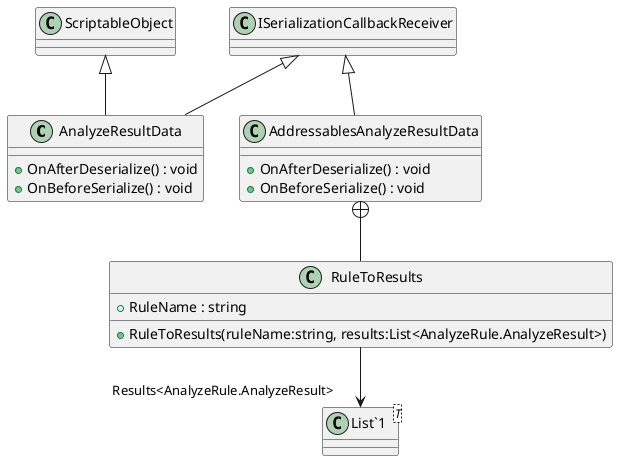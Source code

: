 @startuml
class AnalyzeResultData {
    + OnAfterDeserialize() : void
    + OnBeforeSerialize() : void
}
class AddressablesAnalyzeResultData {
    + OnAfterDeserialize() : void
    + OnBeforeSerialize() : void
}
class RuleToResults {
    + RuleName : string
    + RuleToResults(ruleName:string, results:List<AnalyzeRule.AnalyzeResult>)
}
class "List`1"<T> {
}
ScriptableObject <|-- AnalyzeResultData
ISerializationCallbackReceiver <|-- AnalyzeResultData
ISerializationCallbackReceiver <|-- AddressablesAnalyzeResultData
AddressablesAnalyzeResultData +-- RuleToResults
RuleToResults --> "Results<AnalyzeRule.AnalyzeResult>" "List`1"
@enduml
